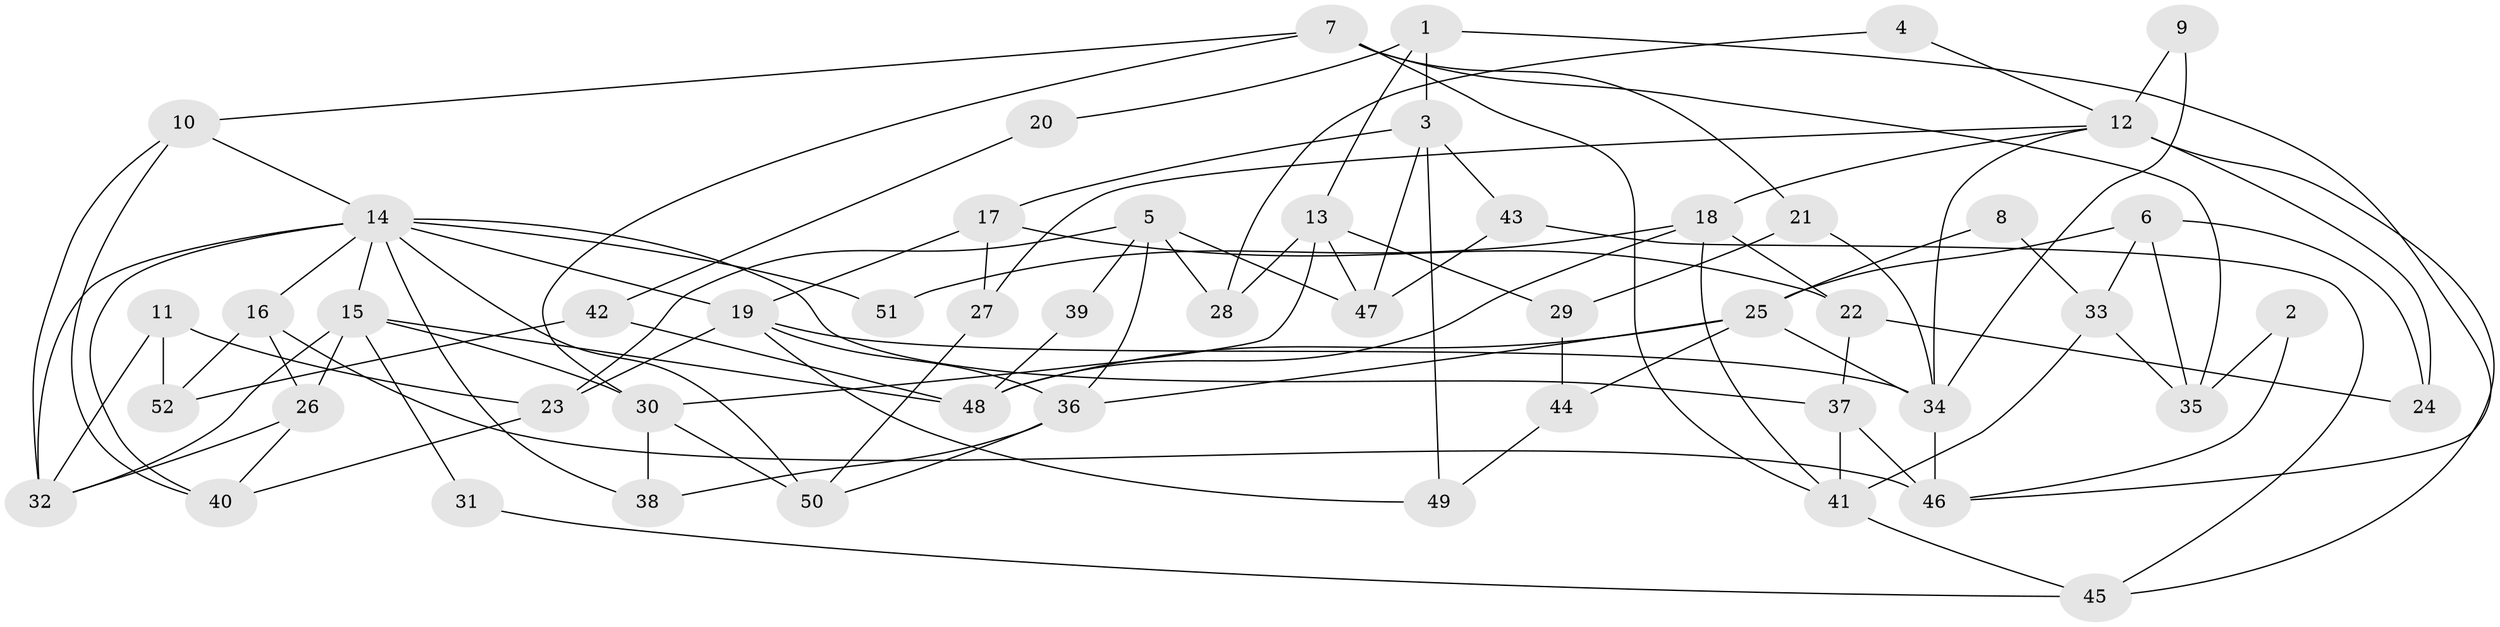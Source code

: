 // Generated by graph-tools (version 1.1) at 2025/26/03/09/25 03:26:12]
// undirected, 52 vertices, 104 edges
graph export_dot {
graph [start="1"]
  node [color=gray90,style=filled];
  1;
  2;
  3;
  4;
  5;
  6;
  7;
  8;
  9;
  10;
  11;
  12;
  13;
  14;
  15;
  16;
  17;
  18;
  19;
  20;
  21;
  22;
  23;
  24;
  25;
  26;
  27;
  28;
  29;
  30;
  31;
  32;
  33;
  34;
  35;
  36;
  37;
  38;
  39;
  40;
  41;
  42;
  43;
  44;
  45;
  46;
  47;
  48;
  49;
  50;
  51;
  52;
  1 -- 13;
  1 -- 3;
  1 -- 20;
  1 -- 46;
  2 -- 46;
  2 -- 35;
  3 -- 43;
  3 -- 17;
  3 -- 47;
  3 -- 49;
  4 -- 12;
  4 -- 28;
  5 -- 23;
  5 -- 36;
  5 -- 28;
  5 -- 39;
  5 -- 47;
  6 -- 35;
  6 -- 25;
  6 -- 24;
  6 -- 33;
  7 -- 41;
  7 -- 30;
  7 -- 10;
  7 -- 21;
  7 -- 35;
  8 -- 25;
  8 -- 33;
  9 -- 12;
  9 -- 34;
  10 -- 40;
  10 -- 14;
  10 -- 32;
  11 -- 32;
  11 -- 23;
  11 -- 52;
  12 -- 24;
  12 -- 34;
  12 -- 18;
  12 -- 27;
  12 -- 45;
  13 -- 30;
  13 -- 47;
  13 -- 28;
  13 -- 29;
  14 -- 38;
  14 -- 15;
  14 -- 16;
  14 -- 19;
  14 -- 32;
  14 -- 37;
  14 -- 40;
  14 -- 50;
  14 -- 51;
  15 -- 32;
  15 -- 26;
  15 -- 30;
  15 -- 31;
  15 -- 48;
  16 -- 26;
  16 -- 46;
  16 -- 52;
  17 -- 19;
  17 -- 27;
  17 -- 22;
  18 -- 22;
  18 -- 41;
  18 -- 48;
  18 -- 51;
  19 -- 34;
  19 -- 23;
  19 -- 36;
  19 -- 49;
  20 -- 42;
  21 -- 34;
  21 -- 29;
  22 -- 37;
  22 -- 24;
  23 -- 40;
  25 -- 48;
  25 -- 44;
  25 -- 34;
  25 -- 36;
  26 -- 32;
  26 -- 40;
  27 -- 50;
  29 -- 44;
  30 -- 50;
  30 -- 38;
  31 -- 45;
  33 -- 41;
  33 -- 35;
  34 -- 46;
  36 -- 38;
  36 -- 50;
  37 -- 46;
  37 -- 41;
  39 -- 48;
  41 -- 45;
  42 -- 48;
  42 -- 52;
  43 -- 45;
  43 -- 47;
  44 -- 49;
}
